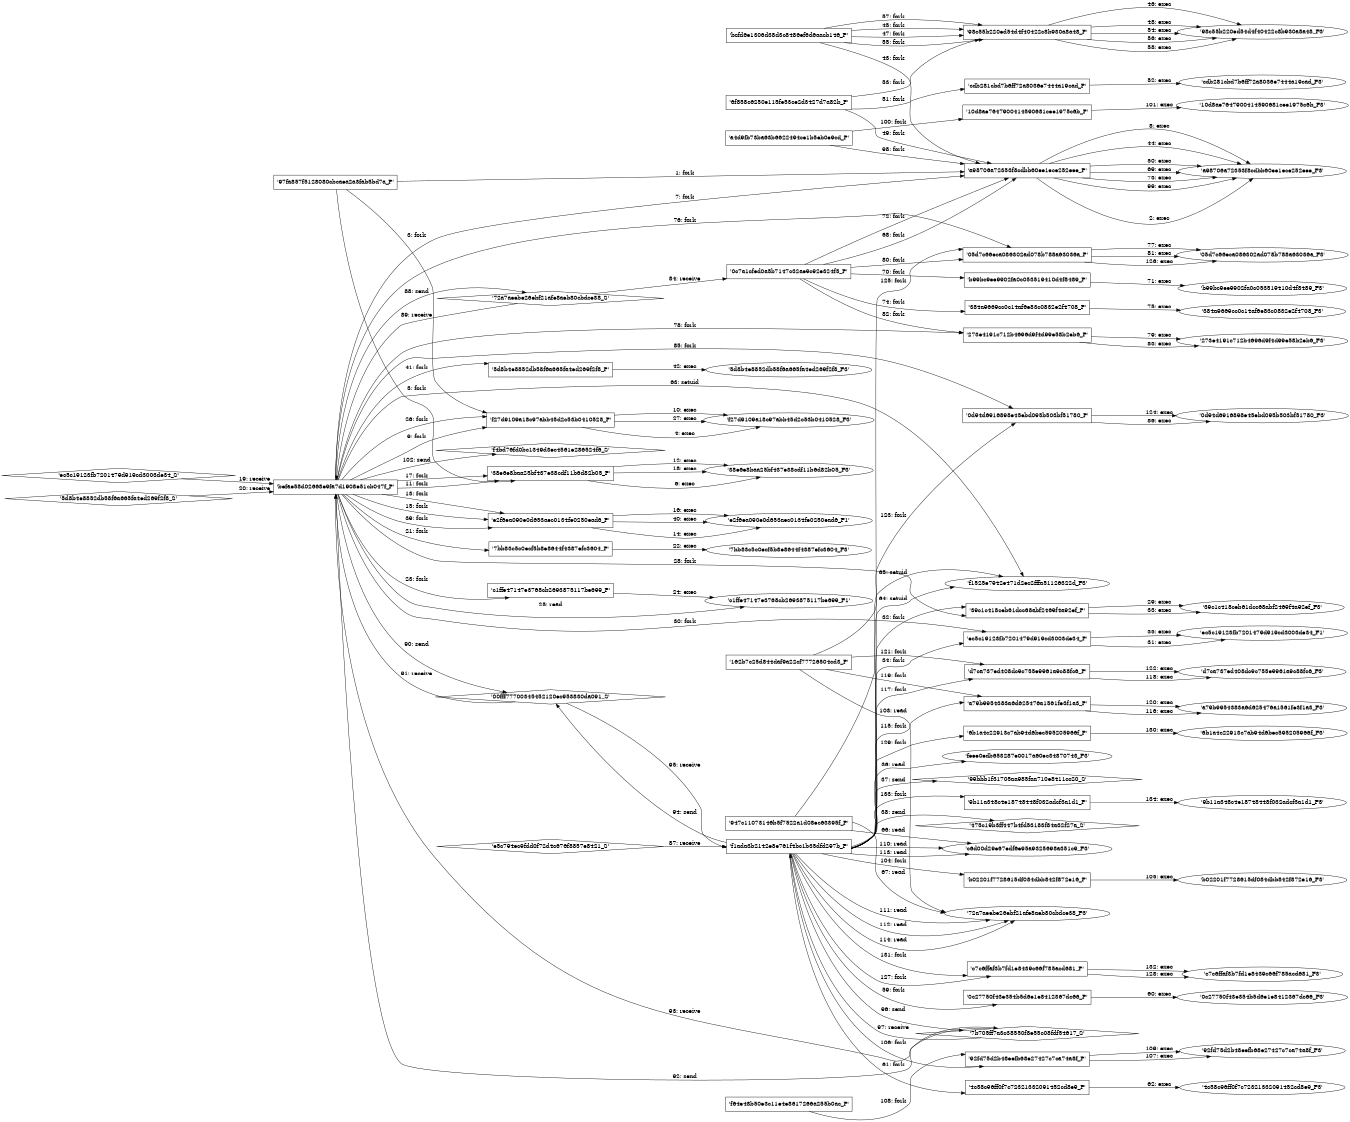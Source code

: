 digraph "D:\Learning\Paper\apt\基于CTI的攻击预警\Dataset\攻击图\ASGfromALLCTI\Microsoft Patch Tuesday – August 2018.dot" {
rankdir="LR"
size="9"
fixedsize="false"
splines="true"
nodesep=0.3
ranksep=0
fontsize=10
overlap="scalexy"
engine= "neato"
	"'97fa857f5128080cbcaea2a3fab5bd7a_P'" [node_type=Process shape=box]
	"'a98706a72353f8cdbb60ee1ece252eee_P'" [node_type=Process shape=box]
	"'97fa857f5128080cbcaea2a3fab5bd7a_P'" -> "'a98706a72353f8cdbb60ee1ece252eee_P'" [label="1: fork"]
	"'a98706a72353f8cdbb60ee1ece252eee_P'" [node_type=Process shape=box]
	"'a98706a72353f8cdbb60ee1ece252eee_F3'" [node_type=File shape=ellipse]
	"'a98706a72353f8cdbb60ee1ece252eee_P'" -> "'a98706a72353f8cdbb60ee1ece252eee_F3'" [label="2: exec"]
	"'97fa857f5128080cbcaea2a3fab5bd7a_P'" [node_type=Process shape=box]
	"'f27d9109a18c97abb45d2c53b0410528_P'" [node_type=Process shape=box]
	"'97fa857f5128080cbcaea2a3fab5bd7a_P'" -> "'f27d9109a18c97abb45d2c53b0410528_P'" [label="3: fork"]
	"'f27d9109a18c97abb45d2c53b0410528_P'" [node_type=Process shape=box]
	"'f27d9109a18c97abb45d2c53b0410528_F3'" [node_type=File shape=ellipse]
	"'f27d9109a18c97abb45d2c53b0410528_P'" -> "'f27d9109a18c97abb45d2c53b0410528_F3'" [label="4: exec"]
	"'97fa857f5128080cbcaea2a3fab5bd7a_P'" [node_type=Process shape=box]
	"'38e6e8baa25bf437e38cdf11b6d82b05_P'" [node_type=Process shape=box]
	"'97fa857f5128080cbcaea2a3fab5bd7a_P'" -> "'38e6e8baa25bf437e38cdf11b6d82b05_P'" [label="5: fork"]
	"'38e6e8baa25bf437e38cdf11b6d82b05_P'" [node_type=Process shape=box]
	"'38e6e8baa25bf437e38cdf11b6d82b05_F3'" [node_type=File shape=ellipse]
	"'38e6e8baa25bf437e38cdf11b6d82b05_P'" -> "'38e6e8baa25bf437e38cdf11b6d82b05_F3'" [label="6: exec"]
	"'befae58d02668e9fa7d1908e51cb047f_P'" [node_type=Process shape=box]
	"'a98706a72353f8cdbb60ee1ece252eee_P'" [node_type=Process shape=box]
	"'befae58d02668e9fa7d1908e51cb047f_P'" -> "'a98706a72353f8cdbb60ee1ece252eee_P'" [label="7: fork"]
	"'a98706a72353f8cdbb60ee1ece252eee_P'" [node_type=Process shape=box]
	"'a98706a72353f8cdbb60ee1ece252eee_F3'" [node_type=File shape=ellipse]
	"'a98706a72353f8cdbb60ee1ece252eee_P'" -> "'a98706a72353f8cdbb60ee1ece252eee_F3'" [label="8: exec"]
	"'befae58d02668e9fa7d1908e51cb047f_P'" [node_type=Process shape=box]
	"'f27d9109a18c97abb45d2c53b0410528_P'" [node_type=Process shape=box]
	"'befae58d02668e9fa7d1908e51cb047f_P'" -> "'f27d9109a18c97abb45d2c53b0410528_P'" [label="9: fork"]
	"'f27d9109a18c97abb45d2c53b0410528_P'" [node_type=Process shape=box]
	"'f27d9109a18c97abb45d2c53b0410528_F3'" [node_type=File shape=ellipse]
	"'f27d9109a18c97abb45d2c53b0410528_P'" -> "'f27d9109a18c97abb45d2c53b0410528_F3'" [label="10: exec"]
	"'befae58d02668e9fa7d1908e51cb047f_P'" [node_type=Process shape=box]
	"'38e6e8baa25bf437e38cdf11b6d82b05_P'" [node_type=Process shape=box]
	"'befae58d02668e9fa7d1908e51cb047f_P'" -> "'38e6e8baa25bf437e38cdf11b6d82b05_P'" [label="11: fork"]
	"'38e6e8baa25bf437e38cdf11b6d82b05_P'" [node_type=Process shape=box]
	"'38e6e8baa25bf437e38cdf11b6d82b05_F3'" [node_type=File shape=ellipse]
	"'38e6e8baa25bf437e38cdf11b6d82b05_P'" -> "'38e6e8baa25bf437e38cdf11b6d82b05_F3'" [label="12: exec"]
	"'befae58d02668e9fa7d1908e51cb047f_P'" [node_type=Process shape=box]
	"'e2f6ea090e0d653aec0134fe0250ead6_P'" [node_type=Process shape=box]
	"'befae58d02668e9fa7d1908e51cb047f_P'" -> "'e2f6ea090e0d653aec0134fe0250ead6_P'" [label="13: fork"]
	"'e2f6ea090e0d653aec0134fe0250ead6_P'" [node_type=Process shape=box]
	"'e2f6ea090e0d653aec0134fe0250ead6_F1'" [node_type=File shape=ellipse]
	"'e2f6ea090e0d653aec0134fe0250ead6_P'" -> "'e2f6ea090e0d653aec0134fe0250ead6_F1'" [label="14: exec"]
	"'befae58d02668e9fa7d1908e51cb047f_P'" [node_type=Process shape=box]
	"'e2f6ea090e0d653aec0134fe0250ead6_P'" [node_type=Process shape=box]
	"'befae58d02668e9fa7d1908e51cb047f_P'" -> "'e2f6ea090e0d653aec0134fe0250ead6_P'" [label="15: fork"]
	"'e2f6ea090e0d653aec0134fe0250ead6_P'" [node_type=Process shape=box]
	"'e2f6ea090e0d653aec0134fe0250ead6_F1'" [node_type=File shape=ellipse]
	"'e2f6ea090e0d653aec0134fe0250ead6_P'" -> "'e2f6ea090e0d653aec0134fe0250ead6_F1'" [label="16: exec"]
	"'befae58d02668e9fa7d1908e51cb047f_P'" [node_type=Process shape=box]
	"'38e6e8baa25bf437e38cdf11b6d82b05_P'" [node_type=Process shape=box]
	"'befae58d02668e9fa7d1908e51cb047f_P'" -> "'38e6e8baa25bf437e38cdf11b6d82b05_P'" [label="17: fork"]
	"'38e6e8baa25bf437e38cdf11b6d82b05_P'" [node_type=Process shape=box]
	"'38e6e8baa25bf437e38cdf11b6d82b05_F3'" [node_type=File shape=ellipse]
	"'38e6e8baa25bf437e38cdf11b6d82b05_P'" -> "'38e6e8baa25bf437e38cdf11b6d82b05_F3'" [label="18: exec"]
	"'befae58d02668e9fa7d1908e51cb047f_P'" [node_type=Process shape=box]
	"'ec5c19123fb7201479d919cd3003de34_S'" [node_type=Socket shape=diamond]
	"'ec5c19123fb7201479d919cd3003de34_S'" -> "'befae58d02668e9fa7d1908e51cb047f_P'" [label="19: receive"]
	"'befae58d02668e9fa7d1908e51cb047f_P'" [node_type=Process shape=box]
	"'5d8b4e8852db58f6a665fa4ed269f2f8_S'" [node_type=Socket shape=diamond]
	"'5d8b4e8852db58f6a665fa4ed269f2f8_S'" -> "'befae58d02668e9fa7d1908e51cb047f_P'" [label="20: receive"]
	"'befae58d02668e9fa7d1908e51cb047f_P'" [node_type=Process shape=box]
	"'7bb83c5c0ecf5b8e8644f4387efc3604_P'" [node_type=Process shape=box]
	"'befae58d02668e9fa7d1908e51cb047f_P'" -> "'7bb83c5c0ecf5b8e8644f4387efc3604_P'" [label="21: fork"]
	"'7bb83c5c0ecf5b8e8644f4387efc3604_P'" [node_type=Process shape=box]
	"'7bb83c5c0ecf5b8e8644f4387efc3604_F3'" [node_type=File shape=ellipse]
	"'7bb83c5c0ecf5b8e8644f4387efc3604_P'" -> "'7bb83c5c0ecf5b8e8644f4387efc3604_F3'" [label="22: exec"]
	"'befae58d02668e9fa7d1908e51cb047f_P'" [node_type=Process shape=box]
	"'c1ffe47147e3768cb2693875117be699_P'" [node_type=Process shape=box]
	"'befae58d02668e9fa7d1908e51cb047f_P'" -> "'c1ffe47147e3768cb2693875117be699_P'" [label="23: fork"]
	"'c1ffe47147e3768cb2693875117be699_P'" [node_type=Process shape=box]
	"'c1ffe47147e3768cb2693875117be699_F1'" [node_type=File shape=ellipse]
	"'c1ffe47147e3768cb2693875117be699_P'" -> "'c1ffe47147e3768cb2693875117be699_F1'" [label="24: exec"]
	"'c1ffe47147e3768cb2693875117be699_F1'" [node_type=file shape=ellipse]
	"'befae58d02668e9fa7d1908e51cb047f_P'" [node_type=Process shape=box]
	"'befae58d02668e9fa7d1908e51cb047f_P'" -> "'c1ffe47147e3768cb2693875117be699_F1'" [label="25: read"]
	"'befae58d02668e9fa7d1908e51cb047f_P'" [node_type=Process shape=box]
	"'f27d9109a18c97abb45d2c53b0410528_P'" [node_type=Process shape=box]
	"'befae58d02668e9fa7d1908e51cb047f_P'" -> "'f27d9109a18c97abb45d2c53b0410528_P'" [label="26: fork"]
	"'f27d9109a18c97abb45d2c53b0410528_P'" [node_type=Process shape=box]
	"'f27d9109a18c97abb45d2c53b0410528_F3'" [node_type=File shape=ellipse]
	"'f27d9109a18c97abb45d2c53b0410528_P'" -> "'f27d9109a18c97abb45d2c53b0410528_F3'" [label="27: exec"]
	"'befae58d02668e9fa7d1908e51cb047f_P'" [node_type=Process shape=box]
	"'39c1c418ceb61dcc68abf2469f4a92ef_P'" [node_type=Process shape=box]
	"'befae58d02668e9fa7d1908e51cb047f_P'" -> "'39c1c418ceb61dcc68abf2469f4a92ef_P'" [label="28: fork"]
	"'39c1c418ceb61dcc68abf2469f4a92ef_P'" [node_type=Process shape=box]
	"'39c1c418ceb61dcc68abf2469f4a92ef_F3'" [node_type=File shape=ellipse]
	"'39c1c418ceb61dcc68abf2469f4a92ef_P'" -> "'39c1c418ceb61dcc68abf2469f4a92ef_F3'" [label="29: exec"]
	"'befae58d02668e9fa7d1908e51cb047f_P'" [node_type=Process shape=box]
	"'ec5c19123fb7201479d919cd3003de34_P'" [node_type=Process shape=box]
	"'befae58d02668e9fa7d1908e51cb047f_P'" -> "'ec5c19123fb7201479d919cd3003de34_P'" [label="30: fork"]
	"'ec5c19123fb7201479d919cd3003de34_P'" [node_type=Process shape=box]
	"'ec5c19123fb7201479d919cd3003de34_F1'" [node_type=File shape=ellipse]
	"'ec5c19123fb7201479d919cd3003de34_P'" -> "'ec5c19123fb7201479d919cd3003de34_F1'" [label="31: exec"]
	"'f1ada3b2142e8e761f4bc1b35dfd297b_P'" [node_type=Process shape=box]
	"'39c1c418ceb61dcc68abf2469f4a92ef_P'" [node_type=Process shape=box]
	"'f1ada3b2142e8e761f4bc1b35dfd297b_P'" -> "'39c1c418ceb61dcc68abf2469f4a92ef_P'" [label="32: fork"]
	"'39c1c418ceb61dcc68abf2469f4a92ef_P'" [node_type=Process shape=box]
	"'39c1c418ceb61dcc68abf2469f4a92ef_F3'" [node_type=File shape=ellipse]
	"'39c1c418ceb61dcc68abf2469f4a92ef_P'" -> "'39c1c418ceb61dcc68abf2469f4a92ef_F3'" [label="33: exec"]
	"'f1ada3b2142e8e761f4bc1b35dfd297b_P'" [node_type=Process shape=box]
	"'ec5c19123fb7201479d919cd3003de34_P'" [node_type=Process shape=box]
	"'f1ada3b2142e8e761f4bc1b35dfd297b_P'" -> "'ec5c19123fb7201479d919cd3003de34_P'" [label="34: fork"]
	"'ec5c19123fb7201479d919cd3003de34_P'" [node_type=Process shape=box]
	"'ec5c19123fb7201479d919cd3003de34_F1'" [node_type=File shape=ellipse]
	"'ec5c19123fb7201479d919cd3003de34_P'" -> "'ec5c19123fb7201479d919cd3003de34_F1'" [label="35: exec"]
	"'feee0edb653287e0017a60ec34870743_F3'" [node_type=file shape=ellipse]
	"'f1ada3b2142e8e761f4bc1b35dfd297b_P'" [node_type=Process shape=box]
	"'f1ada3b2142e8e761f4bc1b35dfd297b_P'" -> "'feee0edb653287e0017a60ec34870743_F3'" [label="36: read"]
	"'99bbb1f31705aa985faa710e8411cc20_S'" [node_type=Socket shape=diamond]
	"'f1ada3b2142e8e761f4bc1b35dfd297b_P'" [node_type=Process shape=box]
	"'f1ada3b2142e8e761f4bc1b35dfd297b_P'" -> "'99bbb1f31705aa985faa710e8411cc20_S'" [label="37: send"]
	"'475c19b3ff447b4fd53183f84a32f27a_S'" [node_type=Socket shape=diamond]
	"'f1ada3b2142e8e761f4bc1b35dfd297b_P'" [node_type=Process shape=box]
	"'f1ada3b2142e8e761f4bc1b35dfd297b_P'" -> "'475c19b3ff447b4fd53183f84a32f27a_S'" [label="38: send"]
	"'befae58d02668e9fa7d1908e51cb047f_P'" [node_type=Process shape=box]
	"'e2f6ea090e0d653aec0134fe0250ead6_P'" [node_type=Process shape=box]
	"'befae58d02668e9fa7d1908e51cb047f_P'" -> "'e2f6ea090e0d653aec0134fe0250ead6_P'" [label="39: fork"]
	"'e2f6ea090e0d653aec0134fe0250ead6_P'" [node_type=Process shape=box]
	"'e2f6ea090e0d653aec0134fe0250ead6_F1'" [node_type=File shape=ellipse]
	"'e2f6ea090e0d653aec0134fe0250ead6_P'" -> "'e2f6ea090e0d653aec0134fe0250ead6_F1'" [label="40: exec"]
	"'befae58d02668e9fa7d1908e51cb047f_P'" [node_type=Process shape=box]
	"'5d8b4e8852db58f6a665fa4ed269f2f8_P'" [node_type=Process shape=box]
	"'befae58d02668e9fa7d1908e51cb047f_P'" -> "'5d8b4e8852db58f6a665fa4ed269f2f8_P'" [label="41: fork"]
	"'5d8b4e8852db58f6a665fa4ed269f2f8_P'" [node_type=Process shape=box]
	"'5d8b4e8852db58f6a665fa4ed269f2f8_F3'" [node_type=File shape=ellipse]
	"'5d8b4e8852db58f6a665fa4ed269f2f8_P'" -> "'5d8b4e8852db58f6a665fa4ed269f2f8_F3'" [label="42: exec"]
	"'bcfd6e1306d38d3c8486ef6d6aacb146_P'" [node_type=Process shape=box]
	"'a98706a72353f8cdbb60ee1ece252eee_P'" [node_type=Process shape=box]
	"'bcfd6e1306d38d3c8486ef6d6aacb146_P'" -> "'a98706a72353f8cdbb60ee1ece252eee_P'" [label="43: fork"]
	"'a98706a72353f8cdbb60ee1ece252eee_P'" [node_type=Process shape=box]
	"'a98706a72353f8cdbb60ee1ece252eee_F3'" [node_type=File shape=ellipse]
	"'a98706a72353f8cdbb60ee1ece252eee_P'" -> "'a98706a72353f8cdbb60ee1ece252eee_F3'" [label="44: exec"]
	"'bcfd6e1306d38d3c8486ef6d6aacb146_P'" [node_type=Process shape=box]
	"'98c55b220ed54d4f40422c8b930a8a48_P'" [node_type=Process shape=box]
	"'bcfd6e1306d38d3c8486ef6d6aacb146_P'" -> "'98c55b220ed54d4f40422c8b930a8a48_P'" [label="45: fork"]
	"'98c55b220ed54d4f40422c8b930a8a48_P'" [node_type=Process shape=box]
	"'98c55b220ed54d4f40422c8b930a8a48_F3'" [node_type=File shape=ellipse]
	"'98c55b220ed54d4f40422c8b930a8a48_P'" -> "'98c55b220ed54d4f40422c8b930a8a48_F3'" [label="46: exec"]
	"'bcfd6e1306d38d3c8486ef6d6aacb146_P'" [node_type=Process shape=box]
	"'98c55b220ed54d4f40422c8b930a8a48_P'" [node_type=Process shape=box]
	"'bcfd6e1306d38d3c8486ef6d6aacb146_P'" -> "'98c55b220ed54d4f40422c8b930a8a48_P'" [label="47: fork"]
	"'98c55b220ed54d4f40422c8b930a8a48_P'" [node_type=Process shape=box]
	"'98c55b220ed54d4f40422c8b930a8a48_F3'" [node_type=File shape=ellipse]
	"'98c55b220ed54d4f40422c8b930a8a48_P'" -> "'98c55b220ed54d4f40422c8b930a8a48_F3'" [label="48: exec"]
	"'6f858c6250e115fe53ce2d3427d7a82b_P'" [node_type=Process shape=box]
	"'a98706a72353f8cdbb60ee1ece252eee_P'" [node_type=Process shape=box]
	"'6f858c6250e115fe53ce2d3427d7a82b_P'" -> "'a98706a72353f8cdbb60ee1ece252eee_P'" [label="49: fork"]
	"'a98706a72353f8cdbb60ee1ece252eee_P'" [node_type=Process shape=box]
	"'a98706a72353f8cdbb60ee1ece252eee_F3'" [node_type=File shape=ellipse]
	"'a98706a72353f8cdbb60ee1ece252eee_P'" -> "'a98706a72353f8cdbb60ee1ece252eee_F3'" [label="50: exec"]
	"'6f858c6250e115fe53ce2d3427d7a82b_P'" [node_type=Process shape=box]
	"'cdb281cbd7b6ff72a8036e7444a19cad_P'" [node_type=Process shape=box]
	"'6f858c6250e115fe53ce2d3427d7a82b_P'" -> "'cdb281cbd7b6ff72a8036e7444a19cad_P'" [label="51: fork"]
	"'cdb281cbd7b6ff72a8036e7444a19cad_P'" [node_type=Process shape=box]
	"'cdb281cbd7b6ff72a8036e7444a19cad_F3'" [node_type=File shape=ellipse]
	"'cdb281cbd7b6ff72a8036e7444a19cad_P'" -> "'cdb281cbd7b6ff72a8036e7444a19cad_F3'" [label="52: exec"]
	"'6f858c6250e115fe53ce2d3427d7a82b_P'" [node_type=Process shape=box]
	"'98c55b220ed54d4f40422c8b930a8a48_P'" [node_type=Process shape=box]
	"'6f858c6250e115fe53ce2d3427d7a82b_P'" -> "'98c55b220ed54d4f40422c8b930a8a48_P'" [label="53: fork"]
	"'98c55b220ed54d4f40422c8b930a8a48_P'" [node_type=Process shape=box]
	"'98c55b220ed54d4f40422c8b930a8a48_F3'" [node_type=File shape=ellipse]
	"'98c55b220ed54d4f40422c8b930a8a48_P'" -> "'98c55b220ed54d4f40422c8b930a8a48_F3'" [label="54: exec"]
	"'bcfd6e1306d38d3c8486ef6d6aacb146_P'" [node_type=Process shape=box]
	"'98c55b220ed54d4f40422c8b930a8a48_P'" [node_type=Process shape=box]
	"'bcfd6e1306d38d3c8486ef6d6aacb146_P'" -> "'98c55b220ed54d4f40422c8b930a8a48_P'" [label="55: fork"]
	"'98c55b220ed54d4f40422c8b930a8a48_P'" [node_type=Process shape=box]
	"'98c55b220ed54d4f40422c8b930a8a48_F3'" [node_type=File shape=ellipse]
	"'98c55b220ed54d4f40422c8b930a8a48_P'" -> "'98c55b220ed54d4f40422c8b930a8a48_F3'" [label="56: exec"]
	"'bcfd6e1306d38d3c8486ef6d6aacb146_P'" [node_type=Process shape=box]
	"'98c55b220ed54d4f40422c8b930a8a48_P'" [node_type=Process shape=box]
	"'bcfd6e1306d38d3c8486ef6d6aacb146_P'" -> "'98c55b220ed54d4f40422c8b930a8a48_P'" [label="57: fork"]
	"'98c55b220ed54d4f40422c8b930a8a48_P'" [node_type=Process shape=box]
	"'98c55b220ed54d4f40422c8b930a8a48_F3'" [node_type=File shape=ellipse]
	"'98c55b220ed54d4f40422c8b930a8a48_P'" -> "'98c55b220ed54d4f40422c8b930a8a48_F3'" [label="58: exec"]
	"'f1ada3b2142e8e761f4bc1b35dfd297b_P'" [node_type=Process shape=box]
	"'0c27750f43e354b5d6e1e8412367dc66_P'" [node_type=Process shape=box]
	"'f1ada3b2142e8e761f4bc1b35dfd297b_P'" -> "'0c27750f43e354b5d6e1e8412367dc66_P'" [label="59: fork"]
	"'0c27750f43e354b5d6e1e8412367dc66_P'" [node_type=Process shape=box]
	"'0c27750f43e354b5d6e1e8412367dc66_F3'" [node_type=File shape=ellipse]
	"'0c27750f43e354b5d6e1e8412367dc66_P'" -> "'0c27750f43e354b5d6e1e8412367dc66_F3'" [label="60: exec"]
	"'f1ada3b2142e8e761f4bc1b35dfd297b_P'" [node_type=Process shape=box]
	"'4c58c96ff0f7c72321332091452cd8e9_P'" [node_type=Process shape=box]
	"'f1ada3b2142e8e761f4bc1b35dfd297b_P'" -> "'4c58c96ff0f7c72321332091452cd8e9_P'" [label="61: fork"]
	"'4c58c96ff0f7c72321332091452cd8e9_P'" [node_type=Process shape=box]
	"'4c58c96ff0f7c72321332091452cd8e9_F3'" [node_type=File shape=ellipse]
	"'4c58c96ff0f7c72321332091452cd8e9_P'" -> "'4c58c96ff0f7c72321332091452cd8e9_F3'" [label="62: exec"]
	"'f1525e7942e471d2ec2fffa51126322d_F3'" [node_type=file shape=ellipse]
	"'befae58d02668e9fa7d1908e51cb047f_P'" [node_type=Process shape=box]
	"'befae58d02668e9fa7d1908e51cb047f_P'" -> "'f1525e7942e471d2ec2fffa51126322d_F3'" [label="63: setuid"]
	"'f1525e7942e471d2ec2fffa51126322d_F3'" [node_type=file shape=ellipse]
	"'f1ada3b2142e8e761f4bc1b35dfd297b_P'" [node_type=Process shape=box]
	"'f1ada3b2142e8e761f4bc1b35dfd297b_P'" -> "'f1525e7942e471d2ec2fffa51126322d_F3'" [label="64: setuid"]
	"'f1525e7942e471d2ec2fffa51126322d_F3'" [node_type=file shape=ellipse]
	"'947c11073146b5f7522a1d08ec63395f_P'" [node_type=Process shape=box]
	"'947c11073146b5f7522a1d08ec63395f_P'" -> "'f1525e7942e471d2ec2fffa51126322d_F3'" [label="65: setuid"]
	"'c6d00d29e67edf6e95a9325698a351c9_F3'" [node_type=file shape=ellipse]
	"'947c11073146b5f7522a1d08ec63395f_P'" [node_type=Process shape=box]
	"'947c11073146b5f7522a1d08ec63395f_P'" -> "'c6d00d29e67edf6e95a9325698a351c9_F3'" [label="66: read"]
	"'72a7aeebe26ebf21afe8aeb80cbdce38_F3'" [node_type=file shape=ellipse]
	"'947c11073146b5f7522a1d08ec63395f_P'" [node_type=Process shape=box]
	"'947c11073146b5f7522a1d08ec63395f_P'" -> "'72a7aeebe26ebf21afe8aeb80cbdce38_F3'" [label="67: read"]
	"'0c7a1cfed0a5b7147c32ae9c92e324f5_P'" [node_type=Process shape=box]
	"'a98706a72353f8cdbb60ee1ece252eee_P'" [node_type=Process shape=box]
	"'0c7a1cfed0a5b7147c32ae9c92e324f5_P'" -> "'a98706a72353f8cdbb60ee1ece252eee_P'" [label="68: fork"]
	"'a98706a72353f8cdbb60ee1ece252eee_P'" [node_type=Process shape=box]
	"'a98706a72353f8cdbb60ee1ece252eee_F3'" [node_type=File shape=ellipse]
	"'a98706a72353f8cdbb60ee1ece252eee_P'" -> "'a98706a72353f8cdbb60ee1ece252eee_F3'" [label="69: exec"]
	"'0c7a1cfed0a5b7147c32ae9c92e324f5_P'" [node_type=Process shape=box]
	"'b99bc9ee9902fa0c053519410d4f8489_P'" [node_type=Process shape=box]
	"'0c7a1cfed0a5b7147c32ae9c92e324f5_P'" -> "'b99bc9ee9902fa0c053519410d4f8489_P'" [label="70: fork"]
	"'b99bc9ee9902fa0c053519410d4f8489_P'" [node_type=Process shape=box]
	"'b99bc9ee9902fa0c053519410d4f8489_F3'" [node_type=File shape=ellipse]
	"'b99bc9ee9902fa0c053519410d4f8489_P'" -> "'b99bc9ee9902fa0c053519410d4f8489_F3'" [label="71: exec"]
	"'0c7a1cfed0a5b7147c32ae9c92e324f5_P'" [node_type=Process shape=box]
	"'a98706a72353f8cdbb60ee1ece252eee_P'" [node_type=Process shape=box]
	"'0c7a1cfed0a5b7147c32ae9c92e324f5_P'" -> "'a98706a72353f8cdbb60ee1ece252eee_P'" [label="72: fork"]
	"'a98706a72353f8cdbb60ee1ece252eee_P'" [node_type=Process shape=box]
	"'a98706a72353f8cdbb60ee1ece252eee_F3'" [node_type=File shape=ellipse]
	"'a98706a72353f8cdbb60ee1ece252eee_P'" -> "'a98706a72353f8cdbb60ee1ece252eee_F3'" [label="73: exec"]
	"'0c7a1cfed0a5b7147c32ae9c92e324f5_P'" [node_type=Process shape=box]
	"'384a9669cc0c14af6e83c0832e2f4708_P'" [node_type=Process shape=box]
	"'0c7a1cfed0a5b7147c32ae9c92e324f5_P'" -> "'384a9669cc0c14af6e83c0832e2f4708_P'" [label="74: fork"]
	"'384a9669cc0c14af6e83c0832e2f4708_P'" [node_type=Process shape=box]
	"'384a9669cc0c14af6e83c0832e2f4708_F3'" [node_type=File shape=ellipse]
	"'384a9669cc0c14af6e83c0832e2f4708_P'" -> "'384a9669cc0c14af6e83c0832e2f4708_F3'" [label="75: exec"]
	"'befae58d02668e9fa7d1908e51cb047f_P'" [node_type=Process shape=box]
	"'05d7c66eca086302ad078b788a63036a_P'" [node_type=Process shape=box]
	"'befae58d02668e9fa7d1908e51cb047f_P'" -> "'05d7c66eca086302ad078b788a63036a_P'" [label="76: fork"]
	"'05d7c66eca086302ad078b788a63036a_P'" [node_type=Process shape=box]
	"'05d7c66eca086302ad078b788a63036a_F3'" [node_type=File shape=ellipse]
	"'05d7c66eca086302ad078b788a63036a_P'" -> "'05d7c66eca086302ad078b788a63036a_F3'" [label="77: exec"]
	"'befae58d02668e9fa7d1908e51cb047f_P'" [node_type=Process shape=box]
	"'273e4191c712b4696d9f4d99e58b2eb6_P'" [node_type=Process shape=box]
	"'befae58d02668e9fa7d1908e51cb047f_P'" -> "'273e4191c712b4696d9f4d99e58b2eb6_P'" [label="78: fork"]
	"'273e4191c712b4696d9f4d99e58b2eb6_P'" [node_type=Process shape=box]
	"'273e4191c712b4696d9f4d99e58b2eb6_F3'" [node_type=File shape=ellipse]
	"'273e4191c712b4696d9f4d99e58b2eb6_P'" -> "'273e4191c712b4696d9f4d99e58b2eb6_F3'" [label="79: exec"]
	"'0c7a1cfed0a5b7147c32ae9c92e324f5_P'" [node_type=Process shape=box]
	"'05d7c66eca086302ad078b788a63036a_P'" [node_type=Process shape=box]
	"'0c7a1cfed0a5b7147c32ae9c92e324f5_P'" -> "'05d7c66eca086302ad078b788a63036a_P'" [label="80: fork"]
	"'05d7c66eca086302ad078b788a63036a_P'" [node_type=Process shape=box]
	"'05d7c66eca086302ad078b788a63036a_F3'" [node_type=File shape=ellipse]
	"'05d7c66eca086302ad078b788a63036a_P'" -> "'05d7c66eca086302ad078b788a63036a_F3'" [label="81: exec"]
	"'0c7a1cfed0a5b7147c32ae9c92e324f5_P'" [node_type=Process shape=box]
	"'273e4191c712b4696d9f4d99e58b2eb6_P'" [node_type=Process shape=box]
	"'0c7a1cfed0a5b7147c32ae9c92e324f5_P'" -> "'273e4191c712b4696d9f4d99e58b2eb6_P'" [label="82: fork"]
	"'273e4191c712b4696d9f4d99e58b2eb6_P'" [node_type=Process shape=box]
	"'273e4191c712b4696d9f4d99e58b2eb6_F3'" [node_type=File shape=ellipse]
	"'273e4191c712b4696d9f4d99e58b2eb6_P'" -> "'273e4191c712b4696d9f4d99e58b2eb6_F3'" [label="83: exec"]
	"'0c7a1cfed0a5b7147c32ae9c92e324f5_P'" [node_type=Process shape=box]
	"'72a7aeebe26ebf21afe8aeb80cbdce38_S'" [node_type=Socket shape=diamond]
	"'72a7aeebe26ebf21afe8aeb80cbdce38_S'" -> "'0c7a1cfed0a5b7147c32ae9c92e324f5_P'" [label="84: receive"]
	"'befae58d02668e9fa7d1908e51cb047f_P'" [node_type=Process shape=box]
	"'0d94d6916898e45ebd095b503bf51780_P'" [node_type=Process shape=box]
	"'befae58d02668e9fa7d1908e51cb047f_P'" -> "'0d94d6916898e45ebd095b503bf51780_P'" [label="85: fork"]
	"'0d94d6916898e45ebd095b503bf51780_P'" [node_type=Process shape=box]
	"'0d94d6916898e45ebd095b503bf51780_F3'" [node_type=File shape=ellipse]
	"'0d94d6916898e45ebd095b503bf51780_P'" -> "'0d94d6916898e45ebd095b503bf51780_F3'" [label="86: exec"]
	"'f1ada3b2142e8e761f4bc1b35dfd297b_P'" [node_type=Process shape=box]
	"'e5c794ec9fdd0f72d4c676f8857e8421_S'" [node_type=Socket shape=diamond]
	"'e5c794ec9fdd0f72d4c676f8857e8421_S'" -> "'f1ada3b2142e8e761f4bc1b35dfd297b_P'" [label="87: receive"]
	"'72a7aeebe26ebf21afe8aeb80cbdce38_S'" [node_type=Socket shape=diamond]
	"'befae58d02668e9fa7d1908e51cb047f_P'" [node_type=Process shape=box]
	"'befae58d02668e9fa7d1908e51cb047f_P'" -> "'72a7aeebe26ebf21afe8aeb80cbdce38_S'" [label="88: send"]
	"'72a7aeebe26ebf21afe8aeb80cbdce38_S'" -> "'befae58d02668e9fa7d1908e51cb047f_P'" [label="89: receive"]
	"'00fff77700345452120ec953830da091_S'" [node_type=Socket shape=diamond]
	"'befae58d02668e9fa7d1908e51cb047f_P'" [node_type=Process shape=box]
	"'befae58d02668e9fa7d1908e51cb047f_P'" -> "'00fff77700345452120ec953830da091_S'" [label="90: send"]
	"'00fff77700345452120ec953830da091_S'" -> "'befae58d02668e9fa7d1908e51cb047f_P'" [label="91: receive"]
	"'7b705ff7a3c38550f8e55c08fdf54617_S'" [node_type=Socket shape=diamond]
	"'befae58d02668e9fa7d1908e51cb047f_P'" [node_type=Process shape=box]
	"'befae58d02668e9fa7d1908e51cb047f_P'" -> "'7b705ff7a3c38550f8e55c08fdf54617_S'" [label="92: send"]
	"'7b705ff7a3c38550f8e55c08fdf54617_S'" -> "'befae58d02668e9fa7d1908e51cb047f_P'" [label="93: receive"]
	"'00fff77700345452120ec953830da091_S'" [node_type=Socket shape=diamond]
	"'f1ada3b2142e8e761f4bc1b35dfd297b_P'" [node_type=Process shape=box]
	"'f1ada3b2142e8e761f4bc1b35dfd297b_P'" -> "'00fff77700345452120ec953830da091_S'" [label="94: send"]
	"'00fff77700345452120ec953830da091_S'" -> "'f1ada3b2142e8e761f4bc1b35dfd297b_P'" [label="95: receive"]
	"'7b705ff7a3c38550f8e55c08fdf54617_S'" [node_type=Socket shape=diamond]
	"'f1ada3b2142e8e761f4bc1b35dfd297b_P'" [node_type=Process shape=box]
	"'f1ada3b2142e8e761f4bc1b35dfd297b_P'" -> "'7b705ff7a3c38550f8e55c08fdf54617_S'" [label="96: send"]
	"'7b705ff7a3c38550f8e55c08fdf54617_S'" -> "'f1ada3b2142e8e761f4bc1b35dfd297b_P'" [label="97: receive"]
	"'a4d9fb73ba63b6622494ce1b5eb0e9cd_P'" [node_type=Process shape=box]
	"'a98706a72353f8cdbb60ee1ece252eee_P'" [node_type=Process shape=box]
	"'a4d9fb73ba63b6622494ce1b5eb0e9cd_P'" -> "'a98706a72353f8cdbb60ee1ece252eee_P'" [label="98: fork"]
	"'a98706a72353f8cdbb60ee1ece252eee_P'" [node_type=Process shape=box]
	"'a98706a72353f8cdbb60ee1ece252eee_F3'" [node_type=File shape=ellipse]
	"'a98706a72353f8cdbb60ee1ece252eee_P'" -> "'a98706a72353f8cdbb60ee1ece252eee_F3'" [label="99: exec"]
	"'a4d9fb73ba63b6622494ce1b5eb0e9cd_P'" [node_type=Process shape=box]
	"'10d8ae7647900414590681cee1975c6b_P'" [node_type=Process shape=box]
	"'a4d9fb73ba63b6622494ce1b5eb0e9cd_P'" -> "'10d8ae7647900414590681cee1975c6b_P'" [label="100: fork"]
	"'10d8ae7647900414590681cee1975c6b_P'" [node_type=Process shape=box]
	"'10d8ae7647900414590681cee1975c6b_F3'" [node_type=File shape=ellipse]
	"'10d8ae7647900414590681cee1975c6b_P'" -> "'10d8ae7647900414590681cee1975c6b_F3'" [label="101: exec"]
	"'f4bd76fd0bc1349d3ec4561e286524f6_S'" [node_type=Socket shape=diamond]
	"'befae58d02668e9fa7d1908e51cb047f_P'" [node_type=Process shape=box]
	"'befae58d02668e9fa7d1908e51cb047f_P'" -> "'f4bd76fd0bc1349d3ec4561e286524f6_S'" [label="102: send"]
	"'72a7aeebe26ebf21afe8aeb80cbdce38_F3'" [node_type=file shape=ellipse]
	"'162b7c25d844daf9a22cf77726504cd3_P'" [node_type=Process shape=box]
	"'162b7c25d844daf9a22cf77726504cd3_P'" -> "'72a7aeebe26ebf21afe8aeb80cbdce38_F3'" [label="103: read"]
	"'f1ada3b2142e8e761f4bc1b35dfd297b_P'" [node_type=Process shape=box]
	"'b02201f7728615df084dbb842f872e16_P'" [node_type=Process shape=box]
	"'f1ada3b2142e8e761f4bc1b35dfd297b_P'" -> "'b02201f7728615df084dbb842f872e16_P'" [label="104: fork"]
	"'b02201f7728615df084dbb842f872e16_P'" [node_type=Process shape=box]
	"'b02201f7728615df084dbb842f872e16_F3'" [node_type=File shape=ellipse]
	"'b02201f7728615df084dbb842f872e16_P'" -> "'b02201f7728615df084dbb842f872e16_F3'" [label="105: exec"]
	"'f1ada3b2142e8e761f4bc1b35dfd297b_P'" [node_type=Process shape=box]
	"'92fd75d2b48eefb68e27427c7ca74a8f_P'" [node_type=Process shape=box]
	"'f1ada3b2142e8e761f4bc1b35dfd297b_P'" -> "'92fd75d2b48eefb68e27427c7ca74a8f_P'" [label="106: fork"]
	"'92fd75d2b48eefb68e27427c7ca74a8f_P'" [node_type=Process shape=box]
	"'92fd75d2b48eefb68e27427c7ca74a8f_F3'" [node_type=File shape=ellipse]
	"'92fd75d2b48eefb68e27427c7ca74a8f_P'" -> "'92fd75d2b48eefb68e27427c7ca74a8f_F3'" [label="107: exec"]
	"'f64e48b50e3c11e4e8617266a255b0ac_P'" [node_type=Process shape=box]
	"'92fd75d2b48eefb68e27427c7ca74a8f_P'" [node_type=Process shape=box]
	"'f64e48b50e3c11e4e8617266a255b0ac_P'" -> "'92fd75d2b48eefb68e27427c7ca74a8f_P'" [label="108: fork"]
	"'92fd75d2b48eefb68e27427c7ca74a8f_P'" [node_type=Process shape=box]
	"'92fd75d2b48eefb68e27427c7ca74a8f_F3'" [node_type=File shape=ellipse]
	"'92fd75d2b48eefb68e27427c7ca74a8f_P'" -> "'92fd75d2b48eefb68e27427c7ca74a8f_F3'" [label="109: exec"]
	"'c6d00d29e67edf6e95a9325698a351c9_F3'" [node_type=file shape=ellipse]
	"'f1ada3b2142e8e761f4bc1b35dfd297b_P'" [node_type=Process shape=box]
	"'f1ada3b2142e8e761f4bc1b35dfd297b_P'" -> "'c6d00d29e67edf6e95a9325698a351c9_F3'" [label="110: read"]
	"'72a7aeebe26ebf21afe8aeb80cbdce38_F3'" [node_type=file shape=ellipse]
	"'f1ada3b2142e8e761f4bc1b35dfd297b_P'" [node_type=Process shape=box]
	"'f1ada3b2142e8e761f4bc1b35dfd297b_P'" -> "'72a7aeebe26ebf21afe8aeb80cbdce38_F3'" [label="111: read"]
	"'72a7aeebe26ebf21afe8aeb80cbdce38_F3'" [node_type=file shape=ellipse]
	"'f1ada3b2142e8e761f4bc1b35dfd297b_P'" [node_type=Process shape=box]
	"'f1ada3b2142e8e761f4bc1b35dfd297b_P'" -> "'72a7aeebe26ebf21afe8aeb80cbdce38_F3'" [label="112: read"]
	"'c6d00d29e67edf6e95a9325698a351c9_F3'" [node_type=file shape=ellipse]
	"'f1ada3b2142e8e761f4bc1b35dfd297b_P'" [node_type=Process shape=box]
	"'f1ada3b2142e8e761f4bc1b35dfd297b_P'" -> "'c6d00d29e67edf6e95a9325698a351c9_F3'" [label="113: read"]
	"'72a7aeebe26ebf21afe8aeb80cbdce38_F3'" [node_type=file shape=ellipse]
	"'f1ada3b2142e8e761f4bc1b35dfd297b_P'" [node_type=Process shape=box]
	"'f1ada3b2142e8e761f4bc1b35dfd297b_P'" -> "'72a7aeebe26ebf21afe8aeb80cbdce38_F3'" [label="114: read"]
	"'f1ada3b2142e8e761f4bc1b35dfd297b_P'" [node_type=Process shape=box]
	"'a79b9954383a6d625476a1561fe3f1a3_P'" [node_type=Process shape=box]
	"'f1ada3b2142e8e761f4bc1b35dfd297b_P'" -> "'a79b9954383a6d625476a1561fe3f1a3_P'" [label="115: fork"]
	"'a79b9954383a6d625476a1561fe3f1a3_P'" [node_type=Process shape=box]
	"'a79b9954383a6d625476a1561fe3f1a3_F3'" [node_type=File shape=ellipse]
	"'a79b9954383a6d625476a1561fe3f1a3_P'" -> "'a79b9954383a6d625476a1561fe3f1a3_F3'" [label="116: exec"]
	"'f1ada3b2142e8e761f4bc1b35dfd297b_P'" [node_type=Process shape=box]
	"'d7ca737ed408dc9c755e9961a9c88fc6_P'" [node_type=Process shape=box]
	"'f1ada3b2142e8e761f4bc1b35dfd297b_P'" -> "'d7ca737ed408dc9c755e9961a9c88fc6_P'" [label="117: fork"]
	"'d7ca737ed408dc9c755e9961a9c88fc6_P'" [node_type=Process shape=box]
	"'d7ca737ed408dc9c755e9961a9c88fc6_F3'" [node_type=File shape=ellipse]
	"'d7ca737ed408dc9c755e9961a9c88fc6_P'" -> "'d7ca737ed408dc9c755e9961a9c88fc6_F3'" [label="118: exec"]
	"'162b7c25d844daf9a22cf77726504cd3_P'" [node_type=Process shape=box]
	"'a79b9954383a6d625476a1561fe3f1a3_P'" [node_type=Process shape=box]
	"'162b7c25d844daf9a22cf77726504cd3_P'" -> "'a79b9954383a6d625476a1561fe3f1a3_P'" [label="119: fork"]
	"'a79b9954383a6d625476a1561fe3f1a3_P'" [node_type=Process shape=box]
	"'a79b9954383a6d625476a1561fe3f1a3_F3'" [node_type=File shape=ellipse]
	"'a79b9954383a6d625476a1561fe3f1a3_P'" -> "'a79b9954383a6d625476a1561fe3f1a3_F3'" [label="120: exec"]
	"'162b7c25d844daf9a22cf77726504cd3_P'" [node_type=Process shape=box]
	"'d7ca737ed408dc9c755e9961a9c88fc6_P'" [node_type=Process shape=box]
	"'162b7c25d844daf9a22cf77726504cd3_P'" -> "'d7ca737ed408dc9c755e9961a9c88fc6_P'" [label="121: fork"]
	"'d7ca737ed408dc9c755e9961a9c88fc6_P'" [node_type=Process shape=box]
	"'d7ca737ed408dc9c755e9961a9c88fc6_F3'" [node_type=File shape=ellipse]
	"'d7ca737ed408dc9c755e9961a9c88fc6_P'" -> "'d7ca737ed408dc9c755e9961a9c88fc6_F3'" [label="122: exec"]
	"'162b7c25d844daf9a22cf77726504cd3_P'" [node_type=Process shape=box]
	"'0d94d6916898e45ebd095b503bf51780_P'" [node_type=Process shape=box]
	"'162b7c25d844daf9a22cf77726504cd3_P'" -> "'0d94d6916898e45ebd095b503bf51780_P'" [label="123: fork"]
	"'0d94d6916898e45ebd095b503bf51780_P'" [node_type=Process shape=box]
	"'0d94d6916898e45ebd095b503bf51780_F3'" [node_type=File shape=ellipse]
	"'0d94d6916898e45ebd095b503bf51780_P'" -> "'0d94d6916898e45ebd095b503bf51780_F3'" [label="124: exec"]
	"'f1ada3b2142e8e761f4bc1b35dfd297b_P'" [node_type=Process shape=box]
	"'05d7c66eca086302ad078b788a63036a_P'" [node_type=Process shape=box]
	"'f1ada3b2142e8e761f4bc1b35dfd297b_P'" -> "'05d7c66eca086302ad078b788a63036a_P'" [label="125: fork"]
	"'05d7c66eca086302ad078b788a63036a_P'" [node_type=Process shape=box]
	"'05d7c66eca086302ad078b788a63036a_F3'" [node_type=File shape=ellipse]
	"'05d7c66eca086302ad078b788a63036a_P'" -> "'05d7c66eca086302ad078b788a63036a_F3'" [label="126: exec"]
	"'f1ada3b2142e8e761f4bc1b35dfd297b_P'" [node_type=Process shape=box]
	"'c7c6ffaf3b7fd1e8439c66f785acd681_P'" [node_type=Process shape=box]
	"'f1ada3b2142e8e761f4bc1b35dfd297b_P'" -> "'c7c6ffaf3b7fd1e8439c66f785acd681_P'" [label="127: fork"]
	"'c7c6ffaf3b7fd1e8439c66f785acd681_P'" [node_type=Process shape=box]
	"'c7c6ffaf3b7fd1e8439c66f785acd681_F3'" [node_type=File shape=ellipse]
	"'c7c6ffaf3b7fd1e8439c66f785acd681_P'" -> "'c7c6ffaf3b7fd1e8439c66f785acd681_F3'" [label="128: exec"]
	"'f1ada3b2142e8e761f4bc1b35dfd297b_P'" [node_type=Process shape=box]
	"'6b1a4c22913c7ab94d6bec595205966f_P'" [node_type=Process shape=box]
	"'f1ada3b2142e8e761f4bc1b35dfd297b_P'" -> "'6b1a4c22913c7ab94d6bec595205966f_P'" [label="129: fork"]
	"'6b1a4c22913c7ab94d6bec595205966f_P'" [node_type=Process shape=box]
	"'6b1a4c22913c7ab94d6bec595205966f_F3'" [node_type=File shape=ellipse]
	"'6b1a4c22913c7ab94d6bec595205966f_P'" -> "'6b1a4c22913c7ab94d6bec595205966f_F3'" [label="130: exec"]
	"'f1ada3b2142e8e761f4bc1b35dfd297b_P'" [node_type=Process shape=box]
	"'c7c6ffaf3b7fd1e8439c66f785acd681_P'" [node_type=Process shape=box]
	"'f1ada3b2142e8e761f4bc1b35dfd297b_P'" -> "'c7c6ffaf3b7fd1e8439c66f785acd681_P'" [label="131: fork"]
	"'c7c6ffaf3b7fd1e8439c66f785acd681_P'" [node_type=Process shape=box]
	"'c7c6ffaf3b7fd1e8439c66f785acd681_F3'" [node_type=File shape=ellipse]
	"'c7c6ffaf3b7fd1e8439c66f785acd681_P'" -> "'c7c6ffaf3b7fd1e8439c66f785acd681_F3'" [label="132: exec"]
	"'f1ada3b2142e8e761f4bc1b35dfd297b_P'" [node_type=Process shape=box]
	"'9b11a348c4e18748448f032adcf3a1d1_P'" [node_type=Process shape=box]
	"'f1ada3b2142e8e761f4bc1b35dfd297b_P'" -> "'9b11a348c4e18748448f032adcf3a1d1_P'" [label="133: fork"]
	"'9b11a348c4e18748448f032adcf3a1d1_P'" [node_type=Process shape=box]
	"'9b11a348c4e18748448f032adcf3a1d1_F3'" [node_type=File shape=ellipse]
	"'9b11a348c4e18748448f032adcf3a1d1_P'" -> "'9b11a348c4e18748448f032adcf3a1d1_F3'" [label="134: exec"]
}
